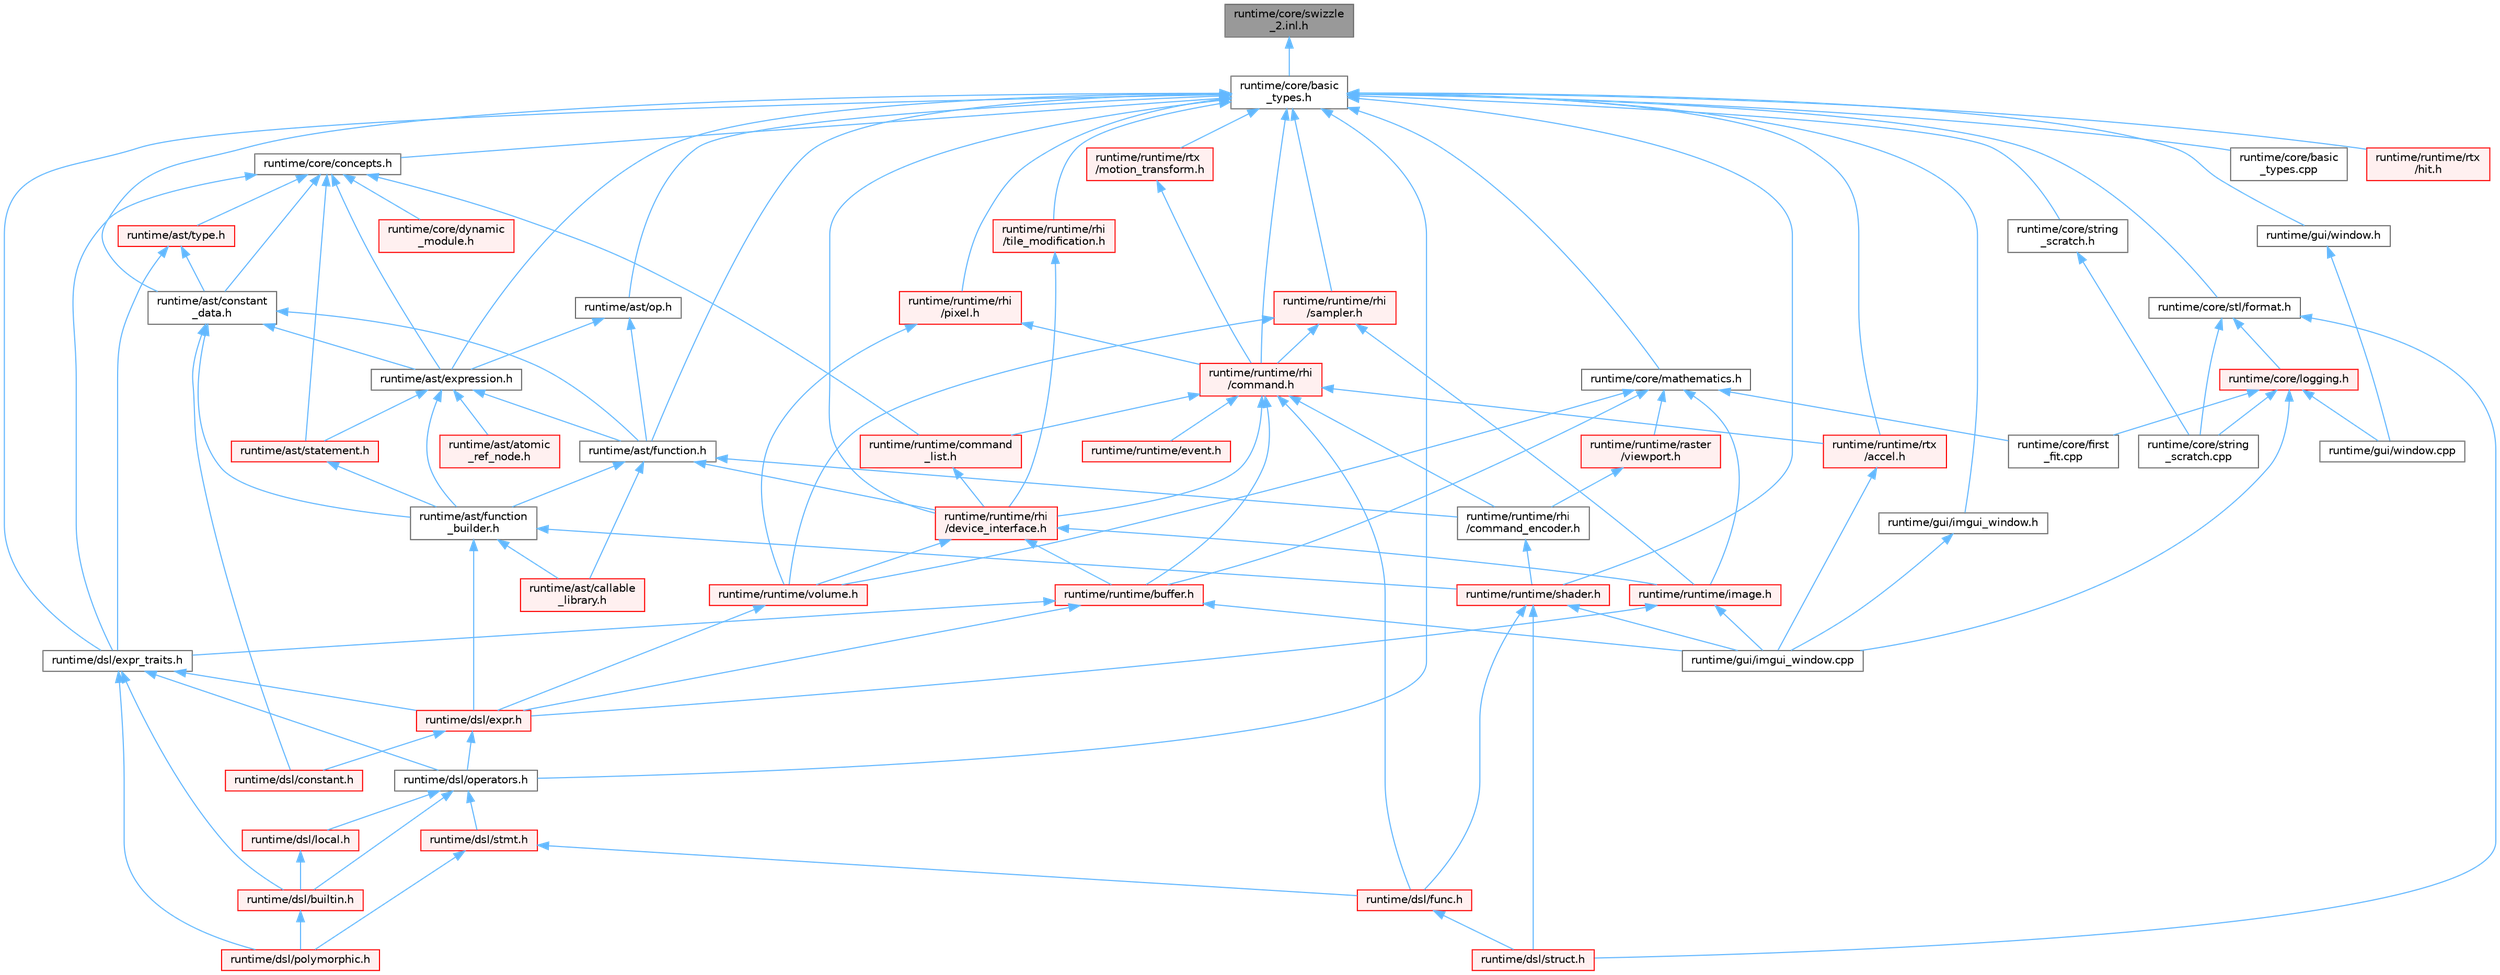 digraph "runtime/core/swizzle_2.inl.h"
{
 // LATEX_PDF_SIZE
  bgcolor="transparent";
  edge [fontname=Helvetica,fontsize=10,labelfontname=Helvetica,labelfontsize=10];
  node [fontname=Helvetica,fontsize=10,shape=box,height=0.2,width=0.4];
  Node1 [id="Node000001",label="runtime/core/swizzle\l_2.inl.h",height=0.2,width=0.4,color="gray40", fillcolor="grey60", style="filled", fontcolor="black",tooltip=" "];
  Node1 -> Node2 [id="edge1_Node000001_Node000002",dir="back",color="steelblue1",style="solid",tooltip=" "];
  Node2 [id="Node000002",label="runtime/core/basic\l_types.h",height=0.2,width=0.4,color="grey40", fillcolor="white", style="filled",URL="$basic__types_8h.html",tooltip=" "];
  Node2 -> Node3 [id="edge2_Node000002_Node000003",dir="back",color="steelblue1",style="solid",tooltip=" "];
  Node3 [id="Node000003",label="runtime/ast/constant\l_data.h",height=0.2,width=0.4,color="grey40", fillcolor="white", style="filled",URL="$constant__data_8h.html",tooltip=" "];
  Node3 -> Node4 [id="edge3_Node000003_Node000004",dir="back",color="steelblue1",style="solid",tooltip=" "];
  Node4 [id="Node000004",label="runtime/ast/expression.h",height=0.2,width=0.4,color="grey40", fillcolor="white", style="filled",URL="$expression_8h.html",tooltip=" "];
  Node4 -> Node5 [id="edge4_Node000004_Node000005",dir="back",color="steelblue1",style="solid",tooltip=" "];
  Node5 [id="Node000005",label="runtime/ast/atomic\l_ref_node.h",height=0.2,width=0.4,color="red", fillcolor="#FFF0F0", style="filled",URL="$atomic__ref__node_8h.html",tooltip=" "];
  Node4 -> Node25 [id="edge5_Node000004_Node000025",dir="back",color="steelblue1",style="solid",tooltip=" "];
  Node25 [id="Node000025",label="runtime/ast/function.h",height=0.2,width=0.4,color="grey40", fillcolor="white", style="filled",URL="$ast_2function_8h.html",tooltip=" "];
  Node25 -> Node26 [id="edge6_Node000025_Node000026",dir="back",color="steelblue1",style="solid",tooltip=" "];
  Node26 [id="Node000026",label="runtime/ast/callable\l_library.h",height=0.2,width=0.4,color="red", fillcolor="#FFF0F0", style="filled",URL="$ast_2callable__library_8h.html",tooltip=" "];
  Node25 -> Node27 [id="edge7_Node000025_Node000027",dir="back",color="steelblue1",style="solid",tooltip=" "];
  Node27 [id="Node000027",label="runtime/ast/function\l_builder.h",height=0.2,width=0.4,color="grey40", fillcolor="white", style="filled",URL="$function__builder_8h.html",tooltip=" "];
  Node27 -> Node26 [id="edge8_Node000027_Node000026",dir="back",color="steelblue1",style="solid",tooltip=" "];
  Node27 -> Node28 [id="edge9_Node000027_Node000028",dir="back",color="steelblue1",style="solid",tooltip=" "];
  Node28 [id="Node000028",label="runtime/dsl/expr.h",height=0.2,width=0.4,color="red", fillcolor="#FFF0F0", style="filled",URL="$expr_8h.html",tooltip=" "];
  Node28 -> Node29 [id="edge10_Node000028_Node000029",dir="back",color="steelblue1",style="solid",tooltip=" "];
  Node29 [id="Node000029",label="runtime/dsl/constant.h",height=0.2,width=0.4,color="red", fillcolor="#FFF0F0", style="filled",URL="$constant_8h.html",tooltip=" "];
  Node28 -> Node30 [id="edge11_Node000028_Node000030",dir="back",color="steelblue1",style="solid",tooltip=" "];
  Node30 [id="Node000030",label="runtime/dsl/operators.h",height=0.2,width=0.4,color="grey40", fillcolor="white", style="filled",URL="$operators_8h.html",tooltip=" "];
  Node30 -> Node31 [id="edge12_Node000030_Node000031",dir="back",color="steelblue1",style="solid",tooltip=" "];
  Node31 [id="Node000031",label="runtime/dsl/builtin.h",height=0.2,width=0.4,color="red", fillcolor="#FFF0F0", style="filled",URL="$builtin_8h.html",tooltip=" "];
  Node31 -> Node32 [id="edge13_Node000031_Node000032",dir="back",color="steelblue1",style="solid",tooltip=" "];
  Node32 [id="Node000032",label="runtime/dsl/polymorphic.h",height=0.2,width=0.4,color="red", fillcolor="#FFF0F0", style="filled",URL="$polymorphic_8h.html",tooltip=" "];
  Node30 -> Node33 [id="edge14_Node000030_Node000033",dir="back",color="steelblue1",style="solid",tooltip=" "];
  Node33 [id="Node000033",label="runtime/dsl/local.h",height=0.2,width=0.4,color="red", fillcolor="#FFF0F0", style="filled",URL="$local_8h.html",tooltip=" "];
  Node33 -> Node31 [id="edge15_Node000033_Node000031",dir="back",color="steelblue1",style="solid",tooltip=" "];
  Node30 -> Node34 [id="edge16_Node000030_Node000034",dir="back",color="steelblue1",style="solid",tooltip=" "];
  Node34 [id="Node000034",label="runtime/dsl/stmt.h",height=0.2,width=0.4,color="red", fillcolor="#FFF0F0", style="filled",URL="$stmt_8h.html",tooltip=" "];
  Node34 -> Node8 [id="edge17_Node000034_Node000008",dir="back",color="steelblue1",style="solid",tooltip=" "];
  Node8 [id="Node000008",label="runtime/dsl/func.h",height=0.2,width=0.4,color="red", fillcolor="#FFF0F0", style="filled",URL="$func_8h.html",tooltip=" "];
  Node8 -> Node14 [id="edge18_Node000008_Node000014",dir="back",color="steelblue1",style="solid",tooltip=" "];
  Node14 [id="Node000014",label="runtime/dsl/struct.h",height=0.2,width=0.4,color="red", fillcolor="#FFF0F0", style="filled",URL="$struct_8h.html",tooltip=" "];
  Node34 -> Node32 [id="edge19_Node000034_Node000032",dir="back",color="steelblue1",style="solid",tooltip=" "];
  Node27 -> Node38 [id="edge20_Node000027_Node000038",dir="back",color="steelblue1",style="solid",tooltip=" "];
  Node38 [id="Node000038",label="runtime/runtime/shader.h",height=0.2,width=0.4,color="red", fillcolor="#FFF0F0", style="filled",URL="$shader_8h.html",tooltip=" "];
  Node38 -> Node8 [id="edge21_Node000038_Node000008",dir="back",color="steelblue1",style="solid",tooltip=" "];
  Node38 -> Node14 [id="edge22_Node000038_Node000014",dir="back",color="steelblue1",style="solid",tooltip=" "];
  Node38 -> Node12 [id="edge23_Node000038_Node000012",dir="back",color="steelblue1",style="solid",tooltip=" "];
  Node12 [id="Node000012",label="runtime/gui/imgui_window.cpp",height=0.2,width=0.4,color="grey40", fillcolor="white", style="filled",URL="$imgui__window_8cpp.html",tooltip=" "];
  Node25 -> Node39 [id="edge24_Node000025_Node000039",dir="back",color="steelblue1",style="solid",tooltip=" "];
  Node39 [id="Node000039",label="runtime/runtime/rhi\l/command_encoder.h",height=0.2,width=0.4,color="grey40", fillcolor="white", style="filled",URL="$command__encoder_8h.html",tooltip=" "];
  Node39 -> Node38 [id="edge25_Node000039_Node000038",dir="back",color="steelblue1",style="solid",tooltip=" "];
  Node25 -> Node40 [id="edge26_Node000025_Node000040",dir="back",color="steelblue1",style="solid",tooltip=" "];
  Node40 [id="Node000040",label="runtime/runtime/rhi\l/device_interface.h",height=0.2,width=0.4,color="red", fillcolor="#FFF0F0", style="filled",URL="$device__interface_8h.html",tooltip=" "];
  Node40 -> Node41 [id="edge27_Node000040_Node000041",dir="back",color="steelblue1",style="solid",tooltip=" "];
  Node41 [id="Node000041",label="runtime/runtime/buffer.h",height=0.2,width=0.4,color="red", fillcolor="#FFF0F0", style="filled",URL="$buffer_8h.html",tooltip=" "];
  Node41 -> Node28 [id="edge28_Node000041_Node000028",dir="back",color="steelblue1",style="solid",tooltip=" "];
  Node41 -> Node42 [id="edge29_Node000041_Node000042",dir="back",color="steelblue1",style="solid",tooltip=" "];
  Node42 [id="Node000042",label="runtime/dsl/expr_traits.h",height=0.2,width=0.4,color="grey40", fillcolor="white", style="filled",URL="$expr__traits_8h.html",tooltip=" "];
  Node42 -> Node31 [id="edge30_Node000042_Node000031",dir="back",color="steelblue1",style="solid",tooltip=" "];
  Node42 -> Node28 [id="edge31_Node000042_Node000028",dir="back",color="steelblue1",style="solid",tooltip=" "];
  Node42 -> Node30 [id="edge32_Node000042_Node000030",dir="back",color="steelblue1",style="solid",tooltip=" "];
  Node42 -> Node32 [id="edge33_Node000042_Node000032",dir="back",color="steelblue1",style="solid",tooltip=" "];
  Node41 -> Node12 [id="edge34_Node000041_Node000012",dir="back",color="steelblue1",style="solid",tooltip=" "];
  Node40 -> Node48 [id="edge35_Node000040_Node000048",dir="back",color="steelblue1",style="solid",tooltip=" "];
  Node48 [id="Node000048",label="runtime/runtime/image.h",height=0.2,width=0.4,color="red", fillcolor="#FFF0F0", style="filled",URL="$image_8h.html",tooltip=" "];
  Node48 -> Node28 [id="edge36_Node000048_Node000028",dir="back",color="steelblue1",style="solid",tooltip=" "];
  Node48 -> Node12 [id="edge37_Node000048_Node000012",dir="back",color="steelblue1",style="solid",tooltip=" "];
  Node40 -> Node52 [id="edge38_Node000040_Node000052",dir="back",color="steelblue1",style="solid",tooltip=" "];
  Node52 [id="Node000052",label="runtime/runtime/volume.h",height=0.2,width=0.4,color="red", fillcolor="#FFF0F0", style="filled",URL="$volume_8h.html",tooltip=" "];
  Node52 -> Node28 [id="edge39_Node000052_Node000028",dir="back",color="steelblue1",style="solid",tooltip=" "];
  Node4 -> Node27 [id="edge40_Node000004_Node000027",dir="back",color="steelblue1",style="solid",tooltip=" "];
  Node4 -> Node54 [id="edge41_Node000004_Node000054",dir="back",color="steelblue1",style="solid",tooltip=" "];
  Node54 [id="Node000054",label="runtime/ast/statement.h",height=0.2,width=0.4,color="red", fillcolor="#FFF0F0", style="filled",URL="$statement_8h.html",tooltip=" "];
  Node54 -> Node27 [id="edge42_Node000054_Node000027",dir="back",color="steelblue1",style="solid",tooltip=" "];
  Node3 -> Node25 [id="edge43_Node000003_Node000025",dir="back",color="steelblue1",style="solid",tooltip=" "];
  Node3 -> Node27 [id="edge44_Node000003_Node000027",dir="back",color="steelblue1",style="solid",tooltip=" "];
  Node3 -> Node29 [id="edge45_Node000003_Node000029",dir="back",color="steelblue1",style="solid",tooltip=" "];
  Node2 -> Node4 [id="edge46_Node000002_Node000004",dir="back",color="steelblue1",style="solid",tooltip=" "];
  Node2 -> Node25 [id="edge47_Node000002_Node000025",dir="back",color="steelblue1",style="solid",tooltip=" "];
  Node2 -> Node55 [id="edge48_Node000002_Node000055",dir="back",color="steelblue1",style="solid",tooltip=" "];
  Node55 [id="Node000055",label="runtime/ast/op.h",height=0.2,width=0.4,color="grey40", fillcolor="white", style="filled",URL="$op_8h.html",tooltip=" "];
  Node55 -> Node4 [id="edge49_Node000055_Node000004",dir="back",color="steelblue1",style="solid",tooltip=" "];
  Node55 -> Node25 [id="edge50_Node000055_Node000025",dir="back",color="steelblue1",style="solid",tooltip=" "];
  Node2 -> Node56 [id="edge51_Node000002_Node000056",dir="back",color="steelblue1",style="solid",tooltip=" "];
  Node56 [id="Node000056",label="runtime/core/basic\l_types.cpp",height=0.2,width=0.4,color="grey40", fillcolor="white", style="filled",URL="$basic__types_8cpp.html",tooltip=" "];
  Node2 -> Node57 [id="edge52_Node000002_Node000057",dir="back",color="steelblue1",style="solid",tooltip=" "];
  Node57 [id="Node000057",label="runtime/core/concepts.h",height=0.2,width=0.4,color="grey40", fillcolor="white", style="filled",URL="$concepts_8h.html",tooltip=" "];
  Node57 -> Node3 [id="edge53_Node000057_Node000003",dir="back",color="steelblue1",style="solid",tooltip=" "];
  Node57 -> Node4 [id="edge54_Node000057_Node000004",dir="back",color="steelblue1",style="solid",tooltip=" "];
  Node57 -> Node54 [id="edge55_Node000057_Node000054",dir="back",color="steelblue1",style="solid",tooltip=" "];
  Node57 -> Node58 [id="edge56_Node000057_Node000058",dir="back",color="steelblue1",style="solid",tooltip=" "];
  Node58 [id="Node000058",label="runtime/ast/type.h",height=0.2,width=0.4,color="red", fillcolor="#FFF0F0", style="filled",URL="$type_8h.html",tooltip=" "];
  Node58 -> Node3 [id="edge57_Node000058_Node000003",dir="back",color="steelblue1",style="solid",tooltip=" "];
  Node58 -> Node42 [id="edge58_Node000058_Node000042",dir="back",color="steelblue1",style="solid",tooltip=" "];
  Node57 -> Node64 [id="edge59_Node000057_Node000064",dir="back",color="steelblue1",style="solid",tooltip=" "];
  Node64 [id="Node000064",label="runtime/core/dynamic\l_module.h",height=0.2,width=0.4,color="red", fillcolor="#FFF0F0", style="filled",URL="$dynamic__module_8h.html",tooltip=" "];
  Node57 -> Node42 [id="edge60_Node000057_Node000042",dir="back",color="steelblue1",style="solid",tooltip=" "];
  Node57 -> Node66 [id="edge61_Node000057_Node000066",dir="back",color="steelblue1",style="solid",tooltip=" "];
  Node66 [id="Node000066",label="runtime/runtime/command\l_list.h",height=0.2,width=0.4,color="red", fillcolor="#FFF0F0", style="filled",URL="$command__list_8h.html",tooltip=" "];
  Node66 -> Node40 [id="edge62_Node000066_Node000040",dir="back",color="steelblue1",style="solid",tooltip=" "];
  Node2 -> Node67 [id="edge63_Node000002_Node000067",dir="back",color="steelblue1",style="solid",tooltip=" "];
  Node67 [id="Node000067",label="runtime/core/mathematics.h",height=0.2,width=0.4,color="grey40", fillcolor="white", style="filled",URL="$mathematics_8h.html",tooltip=" "];
  Node67 -> Node68 [id="edge64_Node000067_Node000068",dir="back",color="steelblue1",style="solid",tooltip=" "];
  Node68 [id="Node000068",label="runtime/core/first\l_fit.cpp",height=0.2,width=0.4,color="grey40", fillcolor="white", style="filled",URL="$first__fit_8cpp.html",tooltip=" "];
  Node67 -> Node41 [id="edge65_Node000067_Node000041",dir="back",color="steelblue1",style="solid",tooltip=" "];
  Node67 -> Node48 [id="edge66_Node000067_Node000048",dir="back",color="steelblue1",style="solid",tooltip=" "];
  Node67 -> Node69 [id="edge67_Node000067_Node000069",dir="back",color="steelblue1",style="solid",tooltip=" "];
  Node69 [id="Node000069",label="runtime/runtime/raster\l/viewport.h",height=0.2,width=0.4,color="red", fillcolor="#FFF0F0", style="filled",URL="$viewport_8h.html",tooltip=" "];
  Node69 -> Node39 [id="edge68_Node000069_Node000039",dir="back",color="steelblue1",style="solid",tooltip=" "];
  Node67 -> Node52 [id="edge69_Node000067_Node000052",dir="back",color="steelblue1",style="solid",tooltip=" "];
  Node2 -> Node70 [id="edge70_Node000002_Node000070",dir="back",color="steelblue1",style="solid",tooltip=" "];
  Node70 [id="Node000070",label="runtime/core/stl/format.h",height=0.2,width=0.4,color="grey40", fillcolor="white", style="filled",URL="$core_2stl_2format_8h.html",tooltip=" "];
  Node70 -> Node71 [id="edge71_Node000070_Node000071",dir="back",color="steelblue1",style="solid",tooltip=" "];
  Node71 [id="Node000071",label="runtime/core/logging.h",height=0.2,width=0.4,color="red", fillcolor="#FFF0F0", style="filled",URL="$logging_8h.html",tooltip=" "];
  Node71 -> Node68 [id="edge72_Node000071_Node000068",dir="back",color="steelblue1",style="solid",tooltip=" "];
  Node71 -> Node77 [id="edge73_Node000071_Node000077",dir="back",color="steelblue1",style="solid",tooltip=" "];
  Node77 [id="Node000077",label="runtime/core/string\l_scratch.cpp",height=0.2,width=0.4,color="grey40", fillcolor="white", style="filled",URL="$string__scratch_8cpp.html",tooltip=" "];
  Node71 -> Node12 [id="edge74_Node000071_Node000012",dir="back",color="steelblue1",style="solid",tooltip=" "];
  Node71 -> Node78 [id="edge75_Node000071_Node000078",dir="back",color="steelblue1",style="solid",tooltip=" "];
  Node78 [id="Node000078",label="runtime/gui/window.cpp",height=0.2,width=0.4,color="grey40", fillcolor="white", style="filled",URL="$window_8cpp.html",tooltip=" "];
  Node70 -> Node77 [id="edge76_Node000070_Node000077",dir="back",color="steelblue1",style="solid",tooltip=" "];
  Node70 -> Node14 [id="edge77_Node000070_Node000014",dir="back",color="steelblue1",style="solid",tooltip=" "];
  Node2 -> Node79 [id="edge78_Node000002_Node000079",dir="back",color="steelblue1",style="solid",tooltip=" "];
  Node79 [id="Node000079",label="runtime/core/string\l_scratch.h",height=0.2,width=0.4,color="grey40", fillcolor="white", style="filled",URL="$string__scratch_8h.html",tooltip=" "];
  Node79 -> Node77 [id="edge79_Node000079_Node000077",dir="back",color="steelblue1",style="solid",tooltip=" "];
  Node2 -> Node42 [id="edge80_Node000002_Node000042",dir="back",color="steelblue1",style="solid",tooltip=" "];
  Node2 -> Node30 [id="edge81_Node000002_Node000030",dir="back",color="steelblue1",style="solid",tooltip=" "];
  Node2 -> Node46 [id="edge82_Node000002_Node000046",dir="back",color="steelblue1",style="solid",tooltip=" "];
  Node46 [id="Node000046",label="runtime/gui/imgui_window.h",height=0.2,width=0.4,color="grey40", fillcolor="white", style="filled",URL="$imgui__window_8h.html",tooltip=" "];
  Node46 -> Node12 [id="edge83_Node000046_Node000012",dir="back",color="steelblue1",style="solid",tooltip=" "];
  Node2 -> Node80 [id="edge84_Node000002_Node000080",dir="back",color="steelblue1",style="solid",tooltip=" "];
  Node80 [id="Node000080",label="runtime/gui/window.h",height=0.2,width=0.4,color="grey40", fillcolor="white", style="filled",URL="$window_8h.html",tooltip=" "];
  Node80 -> Node78 [id="edge85_Node000080_Node000078",dir="back",color="steelblue1",style="solid",tooltip=" "];
  Node2 -> Node81 [id="edge86_Node000002_Node000081",dir="back",color="steelblue1",style="solid",tooltip=" "];
  Node81 [id="Node000081",label="runtime/runtime/rhi\l/command.h",height=0.2,width=0.4,color="red", fillcolor="#FFF0F0", style="filled",URL="$command_8h.html",tooltip=" "];
  Node81 -> Node8 [id="edge87_Node000081_Node000008",dir="back",color="steelblue1",style="solid",tooltip=" "];
  Node81 -> Node41 [id="edge88_Node000081_Node000041",dir="back",color="steelblue1",style="solid",tooltip=" "];
  Node81 -> Node66 [id="edge89_Node000081_Node000066",dir="back",color="steelblue1",style="solid",tooltip=" "];
  Node81 -> Node82 [id="edge90_Node000081_Node000082",dir="back",color="steelblue1",style="solid",tooltip=" "];
  Node82 [id="Node000082",label="runtime/runtime/event.h",height=0.2,width=0.4,color="red", fillcolor="#FFF0F0", style="filled",URL="$event_8h.html",tooltip=" "];
  Node81 -> Node39 [id="edge91_Node000081_Node000039",dir="back",color="steelblue1",style="solid",tooltip=" "];
  Node81 -> Node40 [id="edge92_Node000081_Node000040",dir="back",color="steelblue1",style="solid",tooltip=" "];
  Node81 -> Node84 [id="edge93_Node000081_Node000084",dir="back",color="steelblue1",style="solid",tooltip=" "];
  Node84 [id="Node000084",label="runtime/runtime/rtx\l/accel.h",height=0.2,width=0.4,color="red", fillcolor="#FFF0F0", style="filled",URL="$runtime_2rtx_2accel_8h.html",tooltip=" "];
  Node84 -> Node12 [id="edge94_Node000084_Node000012",dir="back",color="steelblue1",style="solid",tooltip=" "];
  Node2 -> Node40 [id="edge95_Node000002_Node000040",dir="back",color="steelblue1",style="solid",tooltip=" "];
  Node2 -> Node86 [id="edge96_Node000002_Node000086",dir="back",color="steelblue1",style="solid",tooltip=" "];
  Node86 [id="Node000086",label="runtime/runtime/rhi\l/pixel.h",height=0.2,width=0.4,color="red", fillcolor="#FFF0F0", style="filled",URL="$pixel_8h.html",tooltip=" "];
  Node86 -> Node81 [id="edge97_Node000086_Node000081",dir="back",color="steelblue1",style="solid",tooltip=" "];
  Node86 -> Node52 [id="edge98_Node000086_Node000052",dir="back",color="steelblue1",style="solid",tooltip=" "];
  Node2 -> Node89 [id="edge99_Node000002_Node000089",dir="back",color="steelblue1",style="solid",tooltip=" "];
  Node89 [id="Node000089",label="runtime/runtime/rhi\l/sampler.h",height=0.2,width=0.4,color="red", fillcolor="#FFF0F0", style="filled",URL="$sampler_8h.html",tooltip=" "];
  Node89 -> Node48 [id="edge100_Node000089_Node000048",dir="back",color="steelblue1",style="solid",tooltip=" "];
  Node89 -> Node81 [id="edge101_Node000089_Node000081",dir="back",color="steelblue1",style="solid",tooltip=" "];
  Node89 -> Node52 [id="edge102_Node000089_Node000052",dir="back",color="steelblue1",style="solid",tooltip=" "];
  Node2 -> Node90 [id="edge103_Node000002_Node000090",dir="back",color="steelblue1",style="solid",tooltip=" "];
  Node90 [id="Node000090",label="runtime/runtime/rhi\l/tile_modification.h",height=0.2,width=0.4,color="red", fillcolor="#FFF0F0", style="filled",URL="$tile__modification_8h.html",tooltip=" "];
  Node90 -> Node40 [id="edge104_Node000090_Node000040",dir="back",color="steelblue1",style="solid",tooltip=" "];
  Node2 -> Node84 [id="edge105_Node000002_Node000084",dir="back",color="steelblue1",style="solid",tooltip=" "];
  Node2 -> Node91 [id="edge106_Node000002_Node000091",dir="back",color="steelblue1",style="solid",tooltip=" "];
  Node91 [id="Node000091",label="runtime/runtime/rtx\l/hit.h",height=0.2,width=0.4,color="red", fillcolor="#FFF0F0", style="filled",URL="$runtime_2rtx_2hit_8h.html",tooltip=" "];
  Node2 -> Node92 [id="edge107_Node000002_Node000092",dir="back",color="steelblue1",style="solid",tooltip=" "];
  Node92 [id="Node000092",label="runtime/runtime/rtx\l/motion_transform.h",height=0.2,width=0.4,color="red", fillcolor="#FFF0F0", style="filled",URL="$motion__transform_8h.html",tooltip=" "];
  Node92 -> Node81 [id="edge108_Node000092_Node000081",dir="back",color="steelblue1",style="solid",tooltip=" "];
  Node2 -> Node38 [id="edge109_Node000002_Node000038",dir="back",color="steelblue1",style="solid",tooltip=" "];
}
